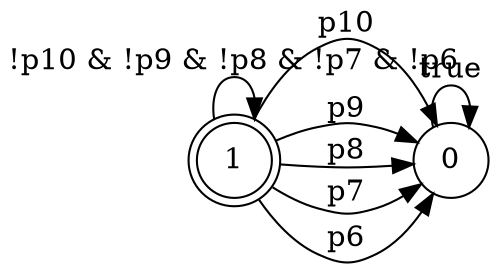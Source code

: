 digraph automaton {
rankdir=LR
0 [label="0",shape=circle]
0 -> 0 [label="true"]
1 [label="1",shape=doublecircle]
1 -> 1 [label="!p10 & !p9 & !p8 & !p7 & !p6"]
1 -> 0 [label="p10"]
1 -> 0 [label="p9"]
1 -> 0 [label="p8"]
1 -> 0 [label="p7"]
1 -> 0 [label="p6"]
}
